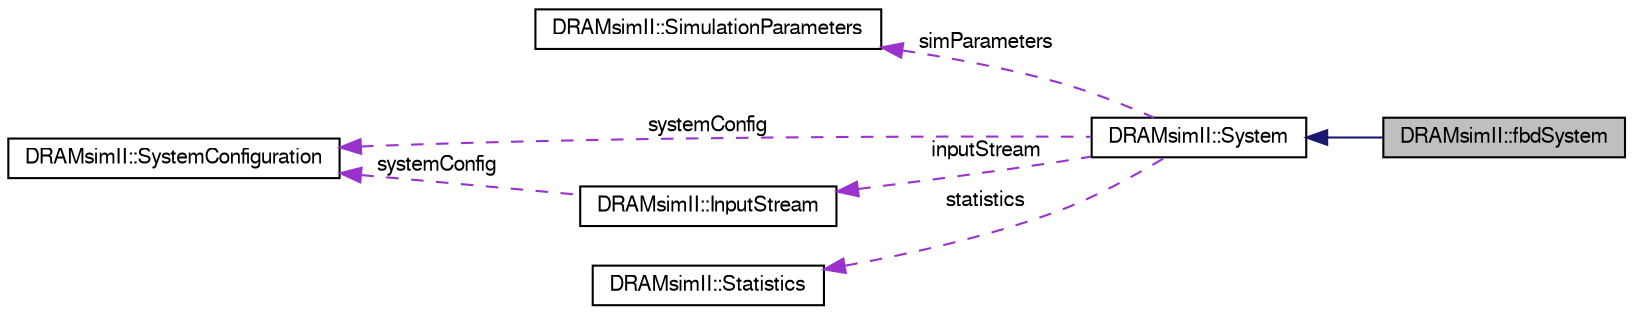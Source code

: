 digraph G
{
  bgcolor="transparent";
  edge [fontname="FreeSans",fontsize="10",labelfontname="FreeSans",labelfontsize="10"];
  node [fontname="FreeSans",fontsize="10",shape=record];
  rankdir=LR;
  Node1 [label="DRAMsimII::fbdSystem",height=0.2,width=0.4,color="black", fillcolor="grey75", style="filled" fontcolor="black"];
  Node2 -> Node1 [dir=back,color="midnightblue",fontsize="10",style="solid",fontname="FreeSans"];
  Node2 [label="DRAMsimII::System",height=0.2,width=0.4,color="black",URL="$class_d_r_a_msim_i_i_1_1_system.html",tooltip="represents a DRAM system, the memory controller(s) and associated channels"];
  Node3 -> Node2 [dir=back,color="darkorchid3",fontsize="10",style="dashed",label="simParameters",fontname="FreeSans"];
  Node3 [label="DRAMsimII::SimulationParameters",height=0.2,width=0.4,color="black",URL="$class_d_r_a_msim_i_i_1_1_simulation_parameters.html",tooltip="the parameters for the simulation, including where the requests come from and how..."];
  Node4 -> Node2 [dir=back,color="darkorchid3",fontsize="10",style="dashed",label="systemConfig",fontname="FreeSans"];
  Node4 [label="DRAMsimII::SystemConfiguration",height=0.2,width=0.4,color="black",URL="$class_d_r_a_msim_i_i_1_1_system_configuration.html",tooltip="stores the system configuration options for a dramSystem"];
  Node5 -> Node2 [dir=back,color="darkorchid3",fontsize="10",style="dashed",label="inputStream",fontname="FreeSans"];
  Node5 [label="DRAMsimII::InputStream",height=0.2,width=0.4,color="black",URL="$class_d_r_a_msim_i_i_1_1_input_stream.html",tooltip="creates transactions in standalone mode, whether random or from a trace file"];
  Node4 -> Node5 [dir=back,color="darkorchid3",fontsize="10",style="dashed",label="systemConfig",fontname="FreeSans"];
  Node6 -> Node2 [dir=back,color="darkorchid3",fontsize="10",style="dashed",label="statistics",fontname="FreeSans"];
  Node6 [label="DRAMsimII::Statistics",height=0.2,width=0.4,color="black",URL="$class_d_r_a_msim_i_i_1_1_statistics.html",tooltip="stores statistics about this memory system, primarily relating to counts of transactions/commands..."];
}
